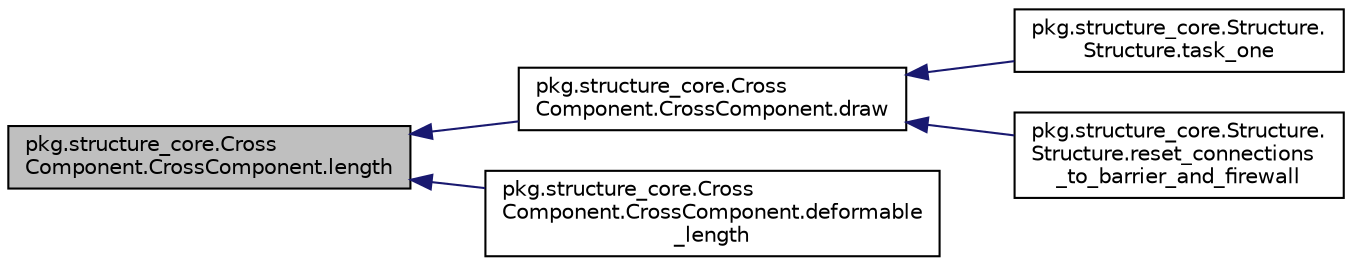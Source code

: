 digraph "pkg.structure_core.CrossComponent.CrossComponent.length"
{
  edge [fontname="Helvetica",fontsize="10",labelfontname="Helvetica",labelfontsize="10"];
  node [fontname="Helvetica",fontsize="10",shape=record];
  rankdir="LR";
  Node17 [label="pkg.structure_core.Cross\lComponent.CrossComponent.length",height=0.2,width=0.4,color="black", fillcolor="grey75", style="filled", fontcolor="black"];
  Node17 -> Node18 [dir="back",color="midnightblue",fontsize="10",style="solid",fontname="Helvetica"];
  Node18 [label="pkg.structure_core.Cross\lComponent.CrossComponent.draw",height=0.2,width=0.4,color="black", fillcolor="white", style="filled",URL="$classpkg_1_1structure__core_1_1_cross_component_1_1_cross_component.html#a8e577d6866b7e08b42a84851da6f8097"];
  Node18 -> Node19 [dir="back",color="midnightblue",fontsize="10",style="solid",fontname="Helvetica"];
  Node19 [label="pkg.structure_core.Structure.\lStructure.task_one",height=0.2,width=0.4,color="black", fillcolor="white", style="filled",URL="$classpkg_1_1structure__core_1_1_structure_1_1_structure.html#a8cd795d2c0834519073adb0f36c67ff2"];
  Node18 -> Node20 [dir="back",color="midnightblue",fontsize="10",style="solid",fontname="Helvetica"];
  Node20 [label="pkg.structure_core.Structure.\lStructure.reset_connections\l_to_barrier_and_firewall",height=0.2,width=0.4,color="black", fillcolor="white", style="filled",URL="$classpkg_1_1structure__core_1_1_structure_1_1_structure.html#a58a595cfd6d3f32414f5ebab3be25277"];
  Node17 -> Node21 [dir="back",color="midnightblue",fontsize="10",style="solid",fontname="Helvetica"];
  Node21 [label="pkg.structure_core.Cross\lComponent.CrossComponent.deformable\l_length",height=0.2,width=0.4,color="black", fillcolor="white", style="filled",URL="$classpkg_1_1structure__core_1_1_cross_component_1_1_cross_component.html#ad050c178570da85327d36d2063b56121"];
}
